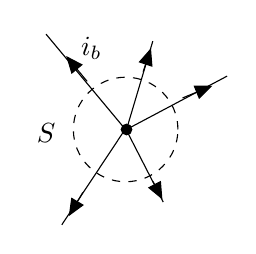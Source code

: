 \begin{tikzpicture}[y=-1cm]
\sf
\draw[dashed,black] (3.011,2.811) circle (0.664cm);
\filldraw[black] (3.022,2.811) circle (0.067cm);
\draw[black] (2,1.6) -- (3,2.8);
\draw[black] (3.011,2.8) -- (2.2,4.022);
\draw[black] (3.011,2.8) -- (3.489,3.733);
\draw[black] (3.022,2.811) -- (4.3,2.133);
\draw[black] (3.022,2.811) -- (3.356,1.689);
\draw[arrows=-triangle 45,black] (2.522,2.2) -- (2.256,1.878);
\draw[arrows=-triangle 45,black] (3.233,2.078) -- (3.333,1.778);
\draw[arrows=-triangle 45,black] (3.733,2.411) -- (4.111,2.256);
\draw[arrows=-triangle 45,black] (3.356,3.467) -- (3.478,3.7);
\draw[arrows=-triangle 45,black] (2.467,3.611) -- (2.289,3.911);
\path (2.322,1.867) node[text=black,anchor=base west] {$i_b$};
\path (2.244,2.978) node[text=black,anchor=base east] {$S$};

\end{tikzpicture}%

%% Configure (x)emacs for this file ...
%% Local Variables:
%% mode: latex
%% End: